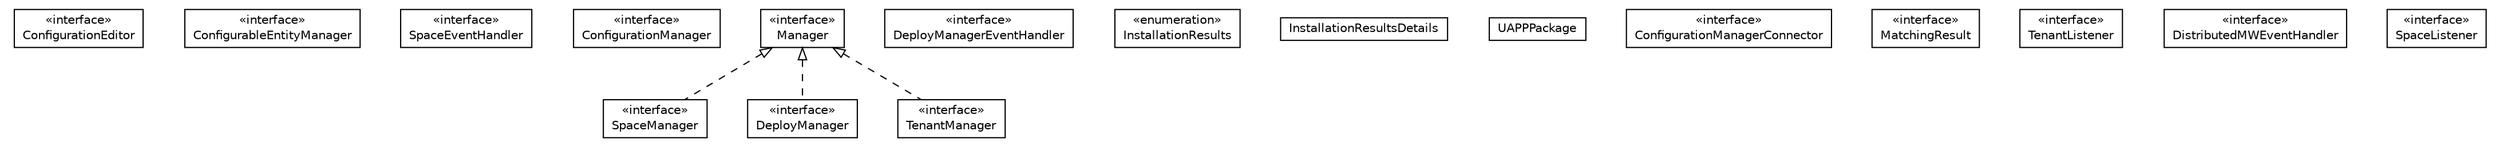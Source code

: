 #!/usr/local/bin/dot
#
# Class diagram 
# Generated by UMLGraph version R5_6-24-gf6e263 (http://www.umlgraph.org/)
#

digraph G {
	edge [fontname="Helvetica",fontsize=10,labelfontname="Helvetica",labelfontsize=10];
	node [fontname="Helvetica",fontsize=10,shape=plaintext];
	nodesep=0.25;
	ranksep=0.5;
	// org.universAAL.middleware.managers.api.ConfigurationEditor
	c27502 [label=<<table title="org.universAAL.middleware.managers.api.ConfigurationEditor" border="0" cellborder="1" cellspacing="0" cellpadding="2" port="p" href="./ConfigurationEditor.html">
		<tr><td><table border="0" cellspacing="0" cellpadding="1">
<tr><td align="center" balign="center"> &#171;interface&#187; </td></tr>
<tr><td align="center" balign="center"> ConfigurationEditor </td></tr>
		</table></td></tr>
		</table>>, URL="./ConfigurationEditor.html", fontname="Helvetica", fontcolor="black", fontsize=10.0];
	// org.universAAL.middleware.managers.api.ConfigurationEditor.ConfigurableEntityManager
	c27503 [label=<<table title="org.universAAL.middleware.managers.api.ConfigurationEditor.ConfigurableEntityManager" border="0" cellborder="1" cellspacing="0" cellpadding="2" port="p" href="./ConfigurationEditor.ConfigurableEntityManager.html">
		<tr><td><table border="0" cellspacing="0" cellpadding="1">
<tr><td align="center" balign="center"> &#171;interface&#187; </td></tr>
<tr><td align="center" balign="center"> ConfigurableEntityManager </td></tr>
		</table></td></tr>
		</table>>, URL="./ConfigurationEditor.ConfigurableEntityManager.html", fontname="Helvetica", fontcolor="black", fontsize=10.0];
	// org.universAAL.middleware.managers.api.SpaceEventHandler
	c27504 [label=<<table title="org.universAAL.middleware.managers.api.SpaceEventHandler" border="0" cellborder="1" cellspacing="0" cellpadding="2" port="p" href="./SpaceEventHandler.html">
		<tr><td><table border="0" cellspacing="0" cellpadding="1">
<tr><td align="center" balign="center"> &#171;interface&#187; </td></tr>
<tr><td align="center" balign="center"> SpaceEventHandler </td></tr>
		</table></td></tr>
		</table>>, URL="./SpaceEventHandler.html", fontname="Helvetica", fontcolor="black", fontsize=10.0];
	// org.universAAL.middleware.managers.api.ConfigurationManager
	c27505 [label=<<table title="org.universAAL.middleware.managers.api.ConfigurationManager" border="0" cellborder="1" cellspacing="0" cellpadding="2" port="p" href="./ConfigurationManager.html">
		<tr><td><table border="0" cellspacing="0" cellpadding="1">
<tr><td align="center" balign="center"> &#171;interface&#187; </td></tr>
<tr><td align="center" balign="center"> ConfigurationManager </td></tr>
		</table></td></tr>
		</table>>, URL="./ConfigurationManager.html", fontname="Helvetica", fontcolor="black", fontsize=10.0];
	// org.universAAL.middleware.managers.api.SpaceManager
	c27506 [label=<<table title="org.universAAL.middleware.managers.api.SpaceManager" border="0" cellborder="1" cellspacing="0" cellpadding="2" port="p" href="./SpaceManager.html">
		<tr><td><table border="0" cellspacing="0" cellpadding="1">
<tr><td align="center" balign="center"> &#171;interface&#187; </td></tr>
<tr><td align="center" balign="center"> SpaceManager </td></tr>
		</table></td></tr>
		</table>>, URL="./SpaceManager.html", fontname="Helvetica", fontcolor="black", fontsize=10.0];
	// org.universAAL.middleware.managers.api.DeployManagerEventHandler
	c27507 [label=<<table title="org.universAAL.middleware.managers.api.DeployManagerEventHandler" border="0" cellborder="1" cellspacing="0" cellpadding="2" port="p" href="./DeployManagerEventHandler.html">
		<tr><td><table border="0" cellspacing="0" cellpadding="1">
<tr><td align="center" balign="center"> &#171;interface&#187; </td></tr>
<tr><td align="center" balign="center"> DeployManagerEventHandler </td></tr>
		</table></td></tr>
		</table>>, URL="./DeployManagerEventHandler.html", fontname="Helvetica", fontcolor="black", fontsize=10.0];
	// org.universAAL.middleware.managers.api.InstallationResults
	c27508 [label=<<table title="org.universAAL.middleware.managers.api.InstallationResults" border="0" cellborder="1" cellspacing="0" cellpadding="2" port="p" href="./InstallationResults.html">
		<tr><td><table border="0" cellspacing="0" cellpadding="1">
<tr><td align="center" balign="center"> &#171;enumeration&#187; </td></tr>
<tr><td align="center" balign="center"> InstallationResults </td></tr>
		</table></td></tr>
		</table>>, URL="./InstallationResults.html", fontname="Helvetica", fontcolor="black", fontsize=10.0];
	// org.universAAL.middleware.managers.api.InstallationResultsDetails
	c27509 [label=<<table title="org.universAAL.middleware.managers.api.InstallationResultsDetails" border="0" cellborder="1" cellspacing="0" cellpadding="2" port="p" href="./InstallationResultsDetails.html">
		<tr><td><table border="0" cellspacing="0" cellpadding="1">
<tr><td align="center" balign="center"> InstallationResultsDetails </td></tr>
		</table></td></tr>
		</table>>, URL="./InstallationResultsDetails.html", fontname="Helvetica", fontcolor="black", fontsize=10.0];
	// org.universAAL.middleware.managers.api.UAPPPackage
	c27510 [label=<<table title="org.universAAL.middleware.managers.api.UAPPPackage" border="0" cellborder="1" cellspacing="0" cellpadding="2" port="p" href="./UAPPPackage.html">
		<tr><td><table border="0" cellspacing="0" cellpadding="1">
<tr><td align="center" balign="center"> UAPPPackage </td></tr>
		</table></td></tr>
		</table>>, URL="./UAPPPackage.html", fontname="Helvetica", fontcolor="black", fontsize=10.0];
	// org.universAAL.middleware.managers.api.DeployManager
	c27511 [label=<<table title="org.universAAL.middleware.managers.api.DeployManager" border="0" cellborder="1" cellspacing="0" cellpadding="2" port="p" href="./DeployManager.html">
		<tr><td><table border="0" cellspacing="0" cellpadding="1">
<tr><td align="center" balign="center"> &#171;interface&#187; </td></tr>
<tr><td align="center" balign="center"> DeployManager </td></tr>
		</table></td></tr>
		</table>>, URL="./DeployManager.html", fontname="Helvetica", fontcolor="black", fontsize=10.0];
	// org.universAAL.middleware.managers.api.ConfigurationManagerConnector
	c27512 [label=<<table title="org.universAAL.middleware.managers.api.ConfigurationManagerConnector" border="0" cellborder="1" cellspacing="0" cellpadding="2" port="p" href="./ConfigurationManagerConnector.html">
		<tr><td><table border="0" cellspacing="0" cellpadding="1">
<tr><td align="center" balign="center"> &#171;interface&#187; </td></tr>
<tr><td align="center" balign="center"> ConfigurationManagerConnector </td></tr>
		</table></td></tr>
		</table>>, URL="./ConfigurationManagerConnector.html", fontname="Helvetica", fontcolor="black", fontsize=10.0];
	// org.universAAL.middleware.managers.api.MatchingResult
	c27513 [label=<<table title="org.universAAL.middleware.managers.api.MatchingResult" border="0" cellborder="1" cellspacing="0" cellpadding="2" port="p" href="./MatchingResult.html">
		<tr><td><table border="0" cellspacing="0" cellpadding="1">
<tr><td align="center" balign="center"> &#171;interface&#187; </td></tr>
<tr><td align="center" balign="center"> MatchingResult </td></tr>
		</table></td></tr>
		</table>>, URL="./MatchingResult.html", fontname="Helvetica", fontcolor="black", fontsize=10.0];
	// org.universAAL.middleware.managers.api.TenantListener
	c27514 [label=<<table title="org.universAAL.middleware.managers.api.TenantListener" border="0" cellborder="1" cellspacing="0" cellpadding="2" port="p" href="./TenantListener.html">
		<tr><td><table border="0" cellspacing="0" cellpadding="1">
<tr><td align="center" balign="center"> &#171;interface&#187; </td></tr>
<tr><td align="center" balign="center"> TenantListener </td></tr>
		</table></td></tr>
		</table>>, URL="./TenantListener.html", fontname="Helvetica", fontcolor="black", fontsize=10.0];
	// org.universAAL.middleware.managers.api.TenantManager
	c27515 [label=<<table title="org.universAAL.middleware.managers.api.TenantManager" border="0" cellborder="1" cellspacing="0" cellpadding="2" port="p" href="./TenantManager.html">
		<tr><td><table border="0" cellspacing="0" cellpadding="1">
<tr><td align="center" balign="center"> &#171;interface&#187; </td></tr>
<tr><td align="center" balign="center"> TenantManager </td></tr>
		</table></td></tr>
		</table>>, URL="./TenantManager.html", fontname="Helvetica", fontcolor="black", fontsize=10.0];
	// org.universAAL.middleware.managers.api.Manager
	c27516 [label=<<table title="org.universAAL.middleware.managers.api.Manager" border="0" cellborder="1" cellspacing="0" cellpadding="2" port="p" href="./Manager.html">
		<tr><td><table border="0" cellspacing="0" cellpadding="1">
<tr><td align="center" balign="center"> &#171;interface&#187; </td></tr>
<tr><td align="center" balign="center"> Manager </td></tr>
		</table></td></tr>
		</table>>, URL="./Manager.html", fontname="Helvetica", fontcolor="black", fontsize=10.0];
	// org.universAAL.middleware.managers.api.DistributedMWEventHandler
	c27517 [label=<<table title="org.universAAL.middleware.managers.api.DistributedMWEventHandler" border="0" cellborder="1" cellspacing="0" cellpadding="2" port="p" href="./DistributedMWEventHandler.html">
		<tr><td><table border="0" cellspacing="0" cellpadding="1">
<tr><td align="center" balign="center"> &#171;interface&#187; </td></tr>
<tr><td align="center" balign="center"> DistributedMWEventHandler </td></tr>
		</table></td></tr>
		</table>>, URL="./DistributedMWEventHandler.html", fontname="Helvetica", fontcolor="black", fontsize=10.0];
	// org.universAAL.middleware.managers.api.SpaceListener
	c27518 [label=<<table title="org.universAAL.middleware.managers.api.SpaceListener" border="0" cellborder="1" cellspacing="0" cellpadding="2" port="p" href="./SpaceListener.html">
		<tr><td><table border="0" cellspacing="0" cellpadding="1">
<tr><td align="center" balign="center"> &#171;interface&#187; </td></tr>
<tr><td align="center" balign="center"> SpaceListener </td></tr>
		</table></td></tr>
		</table>>, URL="./SpaceListener.html", fontname="Helvetica", fontcolor="black", fontsize=10.0];
	//org.universAAL.middleware.managers.api.SpaceManager implements org.universAAL.middleware.managers.api.Manager
	c27516:p -> c27506:p [dir=back,arrowtail=empty,style=dashed];
	//org.universAAL.middleware.managers.api.DeployManager implements org.universAAL.middleware.managers.api.Manager
	c27516:p -> c27511:p [dir=back,arrowtail=empty,style=dashed];
	//org.universAAL.middleware.managers.api.TenantManager implements org.universAAL.middleware.managers.api.Manager
	c27516:p -> c27515:p [dir=back,arrowtail=empty,style=dashed];
}

